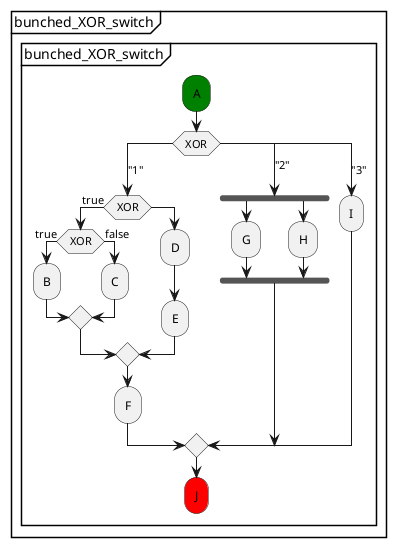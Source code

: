 @startuml
partition "bunched_XOR_switch" {
    group "bunched_XOR_switch"
        #green:A;
        switch (XOR)
            case ("1")
            if (XOR) then (true)
                if (XOR) then (true)
                    :B;
                else (false)
                    :C;
                endif
            else
                :D;
                :E;
            endif
            :F;
            case ("2")
            fork
                :G;
            fork again
                :H;
            end fork
            case ("3")
            :I;
        endswitch
        #red:J;
    end group
}
@enduml